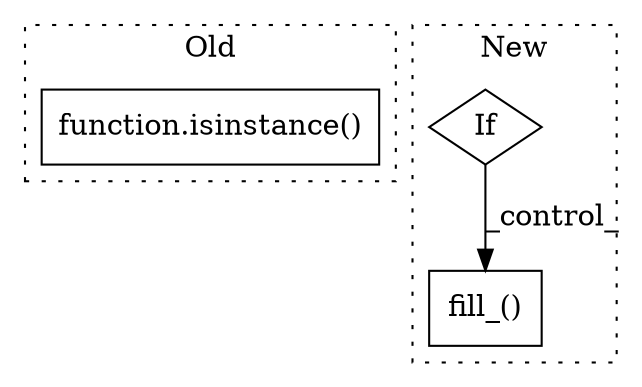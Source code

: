digraph G {
subgraph cluster0 {
1 [label="function.isinstance()" a="75" s="7343,7379" l="11,1" shape="box"];
label = "Old";
style="dotted";
}
subgraph cluster1 {
2 [label="fill_()" a="75" s="7328,7349" l="20,1" shape="box"];
3 [label="If" a="96" s="7283" l="3" shape="diamond"];
label = "New";
style="dotted";
}
3 -> 2 [label="_control_"];
}